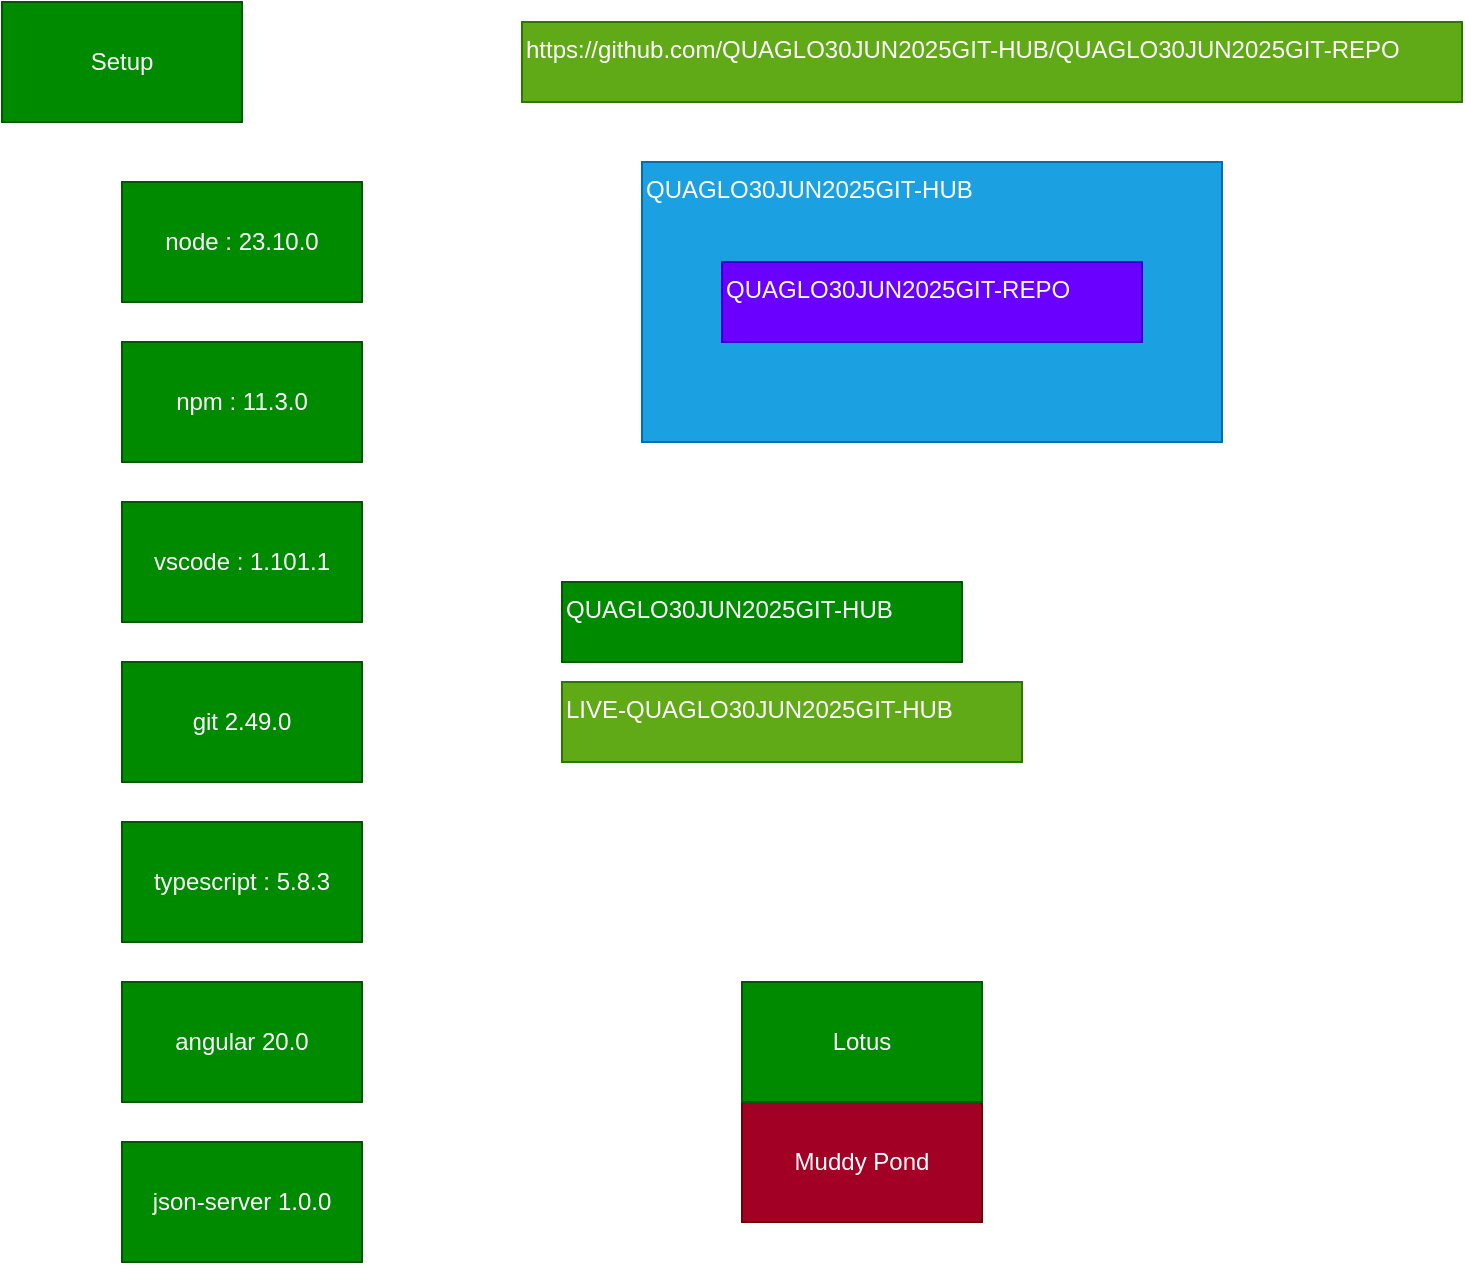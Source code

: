 <mxfile version="27.0.9" pages="6">
  <diagram name="Setup" id="eS4U_L2c0beQGJlo2FDL">
    <mxGraphModel dx="772" dy="581" grid="1" gridSize="10" guides="1" tooltips="1" connect="1" arrows="1" fold="1" page="1" pageScale="1" pageWidth="850" pageHeight="1100" math="0" shadow="0">
      <root>
        <mxCell id="0" />
        <mxCell id="1" parent="0" />
        <mxCell id="4uBkj7MDO5G3pvmX7vfA-11" value="QUAGLO30JUN2025GIT-HUB" style="text;whiteSpace=wrap;fillColor=#1ba1e2;fontColor=#ffffff;strokeColor=#006EAF;" parent="1" vertex="1">
          <mxGeometry x="410" y="120" width="290" height="140" as="geometry" />
        </mxCell>
        <mxCell id="4uBkj7MDO5G3pvmX7vfA-1" value="Setup" style="rounded=0;whiteSpace=wrap;html=1;fillColor=#008a00;fontColor=#ffffff;strokeColor=#005700;" parent="1" vertex="1">
          <mxGeometry x="90" y="40" width="120" height="60" as="geometry" />
        </mxCell>
        <mxCell id="4uBkj7MDO5G3pvmX7vfA-2" value="node : 23.10.0" style="rounded=0;whiteSpace=wrap;html=1;fillColor=#008a00;fontColor=#ffffff;strokeColor=#005700;" parent="1" vertex="1">
          <mxGeometry x="150" y="130" width="120" height="60" as="geometry" />
        </mxCell>
        <mxCell id="4uBkj7MDO5G3pvmX7vfA-3" value="npm : 11.3.0" style="rounded=0;whiteSpace=wrap;html=1;fillColor=#008a00;fontColor=#ffffff;strokeColor=#005700;" parent="1" vertex="1">
          <mxGeometry x="150" y="210" width="120" height="60" as="geometry" />
        </mxCell>
        <mxCell id="4uBkj7MDO5G3pvmX7vfA-4" value="vscode : 1.101.1" style="rounded=0;whiteSpace=wrap;html=1;fillColor=#008a00;fontColor=#ffffff;strokeColor=#005700;" parent="1" vertex="1">
          <mxGeometry x="150" y="290" width="120" height="60" as="geometry" />
        </mxCell>
        <mxCell id="4uBkj7MDO5G3pvmX7vfA-5" value="git 2.49.0" style="rounded=0;whiteSpace=wrap;html=1;fillColor=#008a00;fontColor=#ffffff;strokeColor=#005700;" parent="1" vertex="1">
          <mxGeometry x="150" y="370" width="120" height="60" as="geometry" />
        </mxCell>
        <mxCell id="4uBkj7MDO5G3pvmX7vfA-6" value="typescript : 5.8.3" style="rounded=0;whiteSpace=wrap;html=1;fillColor=#008a00;fontColor=#ffffff;strokeColor=#005700;" parent="1" vertex="1">
          <mxGeometry x="150" y="450" width="120" height="60" as="geometry" />
        </mxCell>
        <mxCell id="4uBkj7MDO5G3pvmX7vfA-7" value="angular 20.0" style="rounded=0;whiteSpace=wrap;html=1;fillColor=#008a00;fontColor=#ffffff;strokeColor=#005700;" parent="1" vertex="1">
          <mxGeometry x="150" y="530" width="120" height="60" as="geometry" />
        </mxCell>
        <mxCell id="4uBkj7MDO5G3pvmX7vfA-8" value="json-server 1.0.0" style="rounded=0;whiteSpace=wrap;html=1;fillColor=#008a00;fontColor=#ffffff;strokeColor=#005700;" parent="1" vertex="1">
          <mxGeometry x="150" y="610" width="120" height="60" as="geometry" />
        </mxCell>
        <UserObject label="https://github.com/QUAGLO30JUN2025GIT-HUB/QUAGLO30JUN2025GIT-REPO" link="https://github.com/QUAGLO30JUN2025GIT-HUB/QUAGLO30JUN2025GIT-REPO" id="4uBkj7MDO5G3pvmX7vfA-9">
          <mxCell style="text;whiteSpace=wrap;fillColor=#60a917;fontColor=#ffffff;strokeColor=#2D7600;" parent="1" vertex="1">
            <mxGeometry x="350" y="50" width="470" height="40" as="geometry" />
          </mxCell>
        </UserObject>
        <mxCell id="4uBkj7MDO5G3pvmX7vfA-10" value="QUAGLO30JUN2025GIT-REPO" style="text;whiteSpace=wrap;fillColor=#6a00ff;fontColor=#ffffff;strokeColor=#3700CC;" parent="1" vertex="1">
          <mxGeometry x="450" y="170" width="210" height="40" as="geometry" />
        </mxCell>
        <mxCell id="4uBkj7MDO5G3pvmX7vfA-12" value="QUAGLO30JUN2025GIT-HUB" style="text;whiteSpace=wrap;fillColor=#008a00;fontColor=#ffffff;strokeColor=#005700;" parent="1" vertex="1">
          <mxGeometry x="370" y="330" width="200" height="40" as="geometry" />
        </mxCell>
        <mxCell id="4uBkj7MDO5G3pvmX7vfA-13" value="LIVE-QUAGLO30JUN2025GIT-HUB" style="text;whiteSpace=wrap;fillColor=#60a917;fontColor=#ffffff;strokeColor=#2D7600;" parent="1" vertex="1">
          <mxGeometry x="370" y="380" width="230" height="40" as="geometry" />
        </mxCell>
        <mxCell id="mCzCQR54GSM49795i6yg-1" value="Muddy Pond" style="rounded=0;whiteSpace=wrap;html=1;fillColor=#a20025;fontColor=#ffffff;strokeColor=#6F0000;" vertex="1" parent="1">
          <mxGeometry x="460" y="590" width="120" height="60" as="geometry" />
        </mxCell>
        <mxCell id="mCzCQR54GSM49795i6yg-2" value="Lotus" style="rounded=0;whiteSpace=wrap;html=1;fillColor=#008a00;fontColor=#ffffff;strokeColor=#005700;" vertex="1" parent="1">
          <mxGeometry x="460" y="530" width="120" height="60" as="geometry" />
        </mxCell>
      </root>
    </mxGraphModel>
  </diagram>
  <diagram id="7kUPt9UT54nKWBkSDHKI" name="angular-gs">
    <mxGraphModel dx="772" dy="581" grid="1" gridSize="10" guides="1" tooltips="1" connect="1" arrows="1" fold="1" page="1" pageScale="1" pageWidth="850" pageHeight="1100" math="0" shadow="0">
      <root>
        <mxCell id="0" />
        <mxCell id="1" parent="0" />
        <mxCell id="w7q6yZgoRRmOjPv_khrF-9" value="" style="rounded=0;whiteSpace=wrap;html=1;fillColor=#0050ef;fontColor=#ffffff;strokeColor=#001DBC;" parent="1" vertex="1">
          <mxGeometry x="40" y="120" width="340" height="210" as="geometry" />
        </mxCell>
        <mxCell id="w7q6yZgoRRmOjPv_khrF-1" value="Angular" style="rounded=0;whiteSpace=wrap;html=1;fillColor=#008a00;fontColor=#ffffff;strokeColor=#005700;" parent="1" vertex="1">
          <mxGeometry x="340" y="40" width="120" height="60" as="geometry" />
        </mxCell>
        <mxCell id="w7q6yZgoRRmOjPv_khrF-2" value="Web" style="rounded=0;whiteSpace=wrap;html=1;fillColor=#a0522d;fontColor=#ffffff;strokeColor=#6D1F00;" parent="1" vertex="1">
          <mxGeometry x="70" y="370" width="120" height="60" as="geometry" />
        </mxCell>
        <mxCell id="w7q6yZgoRRmOjPv_khrF-3" value="Console App" style="rounded=0;whiteSpace=wrap;html=1;fillColor=#6a00ff;fontColor=#ffffff;strokeColor=#3700CC;" parent="1" vertex="1">
          <mxGeometry x="70" y="150" width="120" height="60" as="geometry" />
        </mxCell>
        <mxCell id="w7q6yZgoRRmOjPv_khrF-4" value="GUI" style="rounded=0;whiteSpace=wrap;html=1;fillColor=#6a00ff;fontColor=#ffffff;strokeColor=#3700CC;" parent="1" vertex="1">
          <mxGeometry x="70" y="250" width="120" height="60" as="geometry" />
        </mxCell>
        <mxCell id="w7q6yZgoRRmOjPv_khrF-5" value="Java" style="rounded=0;whiteSpace=wrap;html=1;fillColor=#008a00;fontColor=#ffffff;strokeColor=#005700;" parent="1" vertex="1">
          <mxGeometry x="220" y="150" width="120" height="60" as="geometry" />
        </mxCell>
        <mxCell id="w7q6yZgoRRmOjPv_khrF-7" value="Visual Basic" style="rounded=0;whiteSpace=wrap;html=1;fillColor=#008a00;fontColor=#ffffff;strokeColor=#005700;" parent="1" vertex="1">
          <mxGeometry x="220" y="250" width="120" height="60" as="geometry" />
        </mxCell>
        <mxCell id="w7q6yZgoRRmOjPv_khrF-8" value="HTML / CSS / JS" style="rounded=0;whiteSpace=wrap;html=1;fillColor=#e3c800;fontColor=#000000;strokeColor=#B09500;" parent="1" vertex="1">
          <mxGeometry x="220" y="370" width="120" height="60" as="geometry" />
        </mxCell>
        <mxCell id="w7q6yZgoRRmOjPv_khrF-10" value="jQuery" style="rounded=0;whiteSpace=wrap;html=1;fillColor=#a0522d;fontColor=#ffffff;strokeColor=#6D1F00;" parent="1" vertex="1">
          <mxGeometry x="370" y="430" width="120" height="60" as="geometry" />
        </mxCell>
        <mxCell id="w7q6yZgoRRmOjPv_khrF-11" value="Reduced the use of Raw DOM" style="rounded=0;whiteSpace=wrap;html=1;fillColor=#a0522d;fontColor=#ffffff;strokeColor=#6D1F00;" parent="1" vertex="1">
          <mxGeometry x="370" y="490" width="120" height="60" as="geometry" />
        </mxCell>
        <mxCell id="w7q6yZgoRRmOjPv_khrF-12" value="Bootstrap" style="rounded=0;whiteSpace=wrap;html=1;fillColor=#a0522d;fontColor=#ffffff;strokeColor=#6D1F00;" parent="1" vertex="1">
          <mxGeometry x="370" y="370" width="120" height="60" as="geometry" />
        </mxCell>
        <mxCell id="w7q6yZgoRRmOjPv_khrF-13" value="Angular JS / Framework" style="rounded=0;whiteSpace=wrap;html=1;fillColor=#6d8764;fontColor=#ffffff;strokeColor=#3A5431;" parent="1" vertex="1">
          <mxGeometry x="530" y="370" width="120" height="60" as="geometry" />
        </mxCell>
        <mxCell id="w7q6yZgoRRmOjPv_khrF-14" value="Problematic scopes&amp;nbsp;" style="rounded=0;whiteSpace=wrap;html=1;fillColor=#6d8764;fontColor=#ffffff;strokeColor=#3A5431;" parent="1" vertex="1">
          <mxGeometry x="530" y="430" width="120" height="60" as="geometry" />
        </mxCell>
        <mxCell id="w7q6yZgoRRmOjPv_khrF-15" value="complete rewrite" style="rounded=0;whiteSpace=wrap;html=1;fillColor=#008a00;fontColor=#ffffff;strokeColor=#005700;" parent="1" vertex="1">
          <mxGeometry x="690" y="430" width="120" height="60" as="geometry" />
        </mxCell>
        <mxCell id="w7q6yZgoRRmOjPv_khrF-16" value="Angular : Component Based Framework" style="rounded=0;whiteSpace=wrap;html=1;fillColor=#008a00;fontColor=#ffffff;strokeColor=#005700;" parent="1" vertex="1">
          <mxGeometry x="690" y="370" width="120" height="60" as="geometry" />
        </mxCell>
        <mxCell id="w7q6yZgoRRmOjPv_khrF-17" value="DOM, CSSOM" style="rounded=0;whiteSpace=wrap;html=1;fillColor=#008a00;fontColor=#ffffff;strokeColor=#005700;" parent="1" vertex="1">
          <mxGeometry x="220" y="430" width="120" height="60" as="geometry" />
        </mxCell>
        <mxCell id="w7q6yZgoRRmOjPv_khrF-18" value="Framework" style="rounded=0;whiteSpace=wrap;html=1;fillColor=#d80073;fontColor=#ffffff;strokeColor=#A50040;" parent="1" vertex="1">
          <mxGeometry x="360" y="660" width="120" height="60" as="geometry" />
        </mxCell>
        <mxCell id="w7q6yZgoRRmOjPv_khrF-19" value="MVC" style="rounded=0;whiteSpace=wrap;html=1;fillColor=#d80073;fontColor=#ffffff;strokeColor=#A50040;" parent="1" vertex="1">
          <mxGeometry x="305" y="720" width="120" height="60" as="geometry" />
        </mxCell>
        <mxCell id="w7q6yZgoRRmOjPv_khrF-20" value="ORM" style="rounded=0;whiteSpace=wrap;html=1;fillColor=#d80073;fontColor=#ffffff;strokeColor=#A50040;" parent="1" vertex="1">
          <mxGeometry x="425" y="720" width="120" height="60" as="geometry" />
        </mxCell>
        <mxCell id="w7q6yZgoRRmOjPv_khrF-21" value="Component" style="rounded=0;whiteSpace=wrap;html=1;fillColor=#008a00;fontColor=#ffffff;strokeColor=#005700;" parent="1" vertex="1">
          <mxGeometry x="630" y="655" width="120" height="60" as="geometry" />
        </mxCell>
        <mxCell id="w7q6yZgoRRmOjPv_khrF-22" value="A reusable piece of code" style="rounded=0;whiteSpace=wrap;html=1;fillColor=#0050ef;fontColor=#ffffff;strokeColor=#001DBC;" parent="1" vertex="1">
          <mxGeometry x="580" y="715" width="120" height="60" as="geometry" />
        </mxCell>
        <mxCell id="w7q6yZgoRRmOjPv_khrF-23" value="loosely coupled (different contexts" style="rounded=0;whiteSpace=wrap;html=1;fillColor=#0050ef;fontColor=#ffffff;strokeColor=#001DBC;" parent="1" vertex="1">
          <mxGeometry x="700" y="715" width="120" height="60" as="geometry" />
        </mxCell>
        <mxCell id="w7q6yZgoRRmOjPv_khrF-24" value="Mobile Phone" style="rounded=0;whiteSpace=wrap;html=1;fillColor=#a20025;fontColor=#ffffff;strokeColor=#6F0000;" parent="1" vertex="1">
          <mxGeometry x="50" y="910" width="120" height="60" as="geometry" />
        </mxCell>
        <mxCell id="w7q6yZgoRRmOjPv_khrF-25" value="SIM CARD" style="rounded=0;whiteSpace=wrap;html=1;fillColor=#a20025;fontColor=#ffffff;strokeColor=#6F0000;" parent="1" vertex="1">
          <mxGeometry x="100" y="970" width="120" height="60" as="geometry" />
        </mxCell>
        <mxCell id="w7q6yZgoRRmOjPv_khrF-26" value="SAMSUNG" style="rounded=0;whiteSpace=wrap;html=1;fillColor=#a20025;fontColor=#ffffff;strokeColor=#6F0000;" parent="1" vertex="1">
          <mxGeometry x="295" y="910" width="120" height="60" as="geometry" />
        </mxCell>
        <mxCell id="w7q6yZgoRRmOjPv_khrF-27" value="OPPO" style="rounded=0;whiteSpace=wrap;html=1;fillColor=#a20025;fontColor=#ffffff;strokeColor=#6F0000;" parent="1" vertex="1">
          <mxGeometry x="445" y="910" width="120" height="60" as="geometry" />
        </mxCell>
        <mxCell id="w7q6yZgoRRmOjPv_khrF-28" value="JIO SIM" style="rounded=0;whiteSpace=wrap;html=1;fillColor=#6a00ff;fontColor=#ffffff;strokeColor=#3700CC;" parent="1" vertex="1">
          <mxGeometry x="295" y="970" width="120" height="60" as="geometry" />
        </mxCell>
        <mxCell id="w7q6yZgoRRmOjPv_khrF-29" value="AIRTEL" style="rounded=0;whiteSpace=wrap;html=1;fillColor=#6a00ff;fontColor=#ffffff;strokeColor=#3700CC;" parent="1" vertex="1">
          <mxGeometry x="445" y="970" width="120" height="60" as="geometry" />
        </mxCell>
        <mxCell id="w7q6yZgoRRmOjPv_khrF-30" value="LIKE component" style="rounded=0;whiteSpace=wrap;html=1;fillColor=#6a00ff;fontColor=#ffffff;strokeColor=#3700CC;" parent="1" vertex="1">
          <mxGeometry x="760" y="970" width="120" height="60" as="geometry" />
        </mxCell>
        <mxCell id="w7q6yZgoRRmOjPv_khrF-31" value="Comment Component" style="rounded=0;whiteSpace=wrap;html=1;fillColor=#6a00ff;fontColor=#ffffff;strokeColor=#3700CC;" parent="1" vertex="1">
          <mxGeometry x="600" y="970" width="120" height="60" as="geometry" />
        </mxCell>
        <mxCell id="w7q6yZgoRRmOjPv_khrF-32" value="Video" style="rounded=0;whiteSpace=wrap;html=1;fillColor=#a20025;fontColor=#ffffff;strokeColor=#6F0000;" parent="1" vertex="1">
          <mxGeometry x="600" y="910" width="120" height="60" as="geometry" />
        </mxCell>
        <mxCell id="w7q6yZgoRRmOjPv_khrF-33" value="Blogs" style="rounded=0;whiteSpace=wrap;html=1;fillColor=#a20025;fontColor=#ffffff;strokeColor=#6F0000;" parent="1" vertex="1">
          <mxGeometry x="760" y="910" width="120" height="60" as="geometry" />
        </mxCell>
        <mxCell id="w7q6yZgoRRmOjPv_khrF-34" value="JSR" style="rounded=0;whiteSpace=wrap;html=1;fillColor=#6d8764;fontColor=#ffffff;strokeColor=#3A5431;" parent="1" vertex="1">
          <mxGeometry x="360" y="150" width="120" height="60" as="geometry" />
        </mxCell>
        <mxCell id="w7q6yZgoRRmOjPv_khrF-36" value="W3C" style="rounded=0;whiteSpace=wrap;html=1;fillColor=#008a00;fontColor=#ffffff;strokeColor=#005700;" parent="1" vertex="1">
          <mxGeometry x="70" y="440" width="120" height="60" as="geometry" />
        </mxCell>
        <mxCell id="w7q6yZgoRRmOjPv_khrF-37" value="IETF" style="rounded=0;whiteSpace=wrap;html=1;fillColor=#008a00;fontColor=#ffffff;strokeColor=#005700;" parent="1" vertex="1">
          <mxGeometry x="70" y="500" width="120" height="60" as="geometry" />
        </mxCell>
        <mxCell id="w7q6yZgoRRmOjPv_khrF-38" value="WHATWG" style="rounded=0;whiteSpace=wrap;html=1;fillColor=#008a00;fontColor=#ffffff;strokeColor=#005700;" parent="1" vertex="1">
          <mxGeometry x="70" y="560" width="120" height="60" as="geometry" />
        </mxCell>
        <mxCell id="w7q6yZgoRRmOjPv_khrF-39" value="CORE" style="rounded=0;whiteSpace=wrap;html=1;fillColor=#6d8764;fontColor=#ffffff;strokeColor=#3A5431;" parent="1" vertex="1">
          <mxGeometry x="50" y="1100" width="120" height="60" as="geometry" />
        </mxCell>
        <mxCell id="AmBzmvSW5Pj1r_VTWSlN-1" value="SERVICES, REPOSITORY, ENITIES&lt;div&gt;[REUSABLE]&lt;/div&gt;&lt;div&gt;Angular [UI COMPONENTS]&lt;/div&gt;" style="rounded=0;whiteSpace=wrap;html=1;fillColor=#6a00ff;fontColor=#ffffff;strokeColor=#3700CC;" parent="1" vertex="1">
          <mxGeometry x="205" y="1100" width="210" height="130" as="geometry" />
        </mxCell>
        <mxCell id="b2NQUI8ESwz-TgqrbkGk-1" value="JVM" style="rounded=0;whiteSpace=wrap;html=1;fillColor=#008a00;fontColor=#ffffff;strokeColor=#005700;" vertex="1" parent="1">
          <mxGeometry x="545" y="150" width="120" height="60" as="geometry" />
        </mxCell>
        <mxCell id="b2NQUI8ESwz-TgqrbkGk-2" value="Javascript Engine" style="rounded=0;whiteSpace=wrap;html=1;fillColor=#008a00;fontColor=#ffffff;strokeColor=#005700;" vertex="1" parent="1">
          <mxGeometry x="550" y="250" width="120" height="60" as="geometry" />
        </mxCell>
      </root>
    </mxGraphModel>
  </diagram>
  <diagram id="RxUTYHkaZWBI_f_vNAmJ" name="Angular In Action">
    <mxGraphModel dx="772" dy="581" grid="1" gridSize="10" guides="1" tooltips="1" connect="1" arrows="1" fold="1" page="1" pageScale="1" pageWidth="850" pageHeight="1100" math="0" shadow="0">
      <root>
        <mxCell id="0" />
        <mxCell id="1" parent="0" />
        <mxCell id="YtP0ZeLVNY6srhEIGRjG-1" value="User Story : As a dev, i would like to fetch data from a REST Api and display it in a component." style="rounded=0;whiteSpace=wrap;html=1;fillColor=#76608a;fontColor=#ffffff;strokeColor=#432D57;" parent="1" vertex="1">
          <mxGeometry x="120" y="70" width="300" height="60" as="geometry" />
        </mxCell>
        <mxCell id="YtP0ZeLVNY6srhEIGRjG-4" value="" style="edgeStyle=orthogonalEdgeStyle;rounded=0;orthogonalLoop=1;jettySize=auto;html=1;" parent="1" source="YtP0ZeLVNY6srhEIGRjG-2" target="YtP0ZeLVNY6srhEIGRjG-3" edge="1">
          <mxGeometry relative="1" as="geometry" />
        </mxCell>
        <mxCell id="YtP0ZeLVNY6srhEIGRjG-2" value="NODE" style="rounded=0;whiteSpace=wrap;html=1;fillColor=#60a917;fontColor=#ffffff;strokeColor=#2D7600;" parent="1" vertex="1">
          <mxGeometry x="130" y="300" width="120" height="60" as="geometry" />
        </mxCell>
        <mxCell id="YtP0ZeLVNY6srhEIGRjG-3" value="Runtime for Javascript appications" style="rounded=0;whiteSpace=wrap;html=1;" parent="1" vertex="1">
          <mxGeometry x="330" y="300" width="120" height="60" as="geometry" />
        </mxCell>
        <mxCell id="YtP0ZeLVNY6srhEIGRjG-7" value="" style="edgeStyle=orthogonalEdgeStyle;rounded=0;orthogonalLoop=1;jettySize=auto;html=1;" parent="1" source="YtP0ZeLVNY6srhEIGRjG-5" target="YtP0ZeLVNY6srhEIGRjG-6" edge="1">
          <mxGeometry relative="1" as="geometry" />
        </mxCell>
        <mxCell id="YtP0ZeLVNY6srhEIGRjG-5" value="npm" style="rounded=0;whiteSpace=wrap;html=1;fillColor=#60a917;fontColor=#ffffff;strokeColor=#2D7600;" parent="1" vertex="1">
          <mxGeometry x="130" y="390" width="120" height="60" as="geometry" />
        </mxCell>
        <mxCell id="YtP0ZeLVNY6srhEIGRjG-6" value="package manager" style="rounded=0;whiteSpace=wrap;html=1;" parent="1" vertex="1">
          <mxGeometry x="330" y="390" width="120" height="60" as="geometry" />
        </mxCell>
        <mxCell id="YtP0ZeLVNY6srhEIGRjG-8" value="Modules" style="rounded=0;whiteSpace=wrap;html=1;fillColor=#1ba1e2;fontColor=#ffffff;strokeColor=#006EAF;" parent="1" vertex="1">
          <mxGeometry x="220" y="520" width="120" height="60" as="geometry" />
        </mxCell>
        <mxCell id="YtP0ZeLVNY6srhEIGRjG-9" value="Stand-alone components." style="rounded=0;whiteSpace=wrap;html=1;fillColor=#1ba1e2;fontColor=#ffffff;strokeColor=#006EAF;" parent="1" vertex="1">
          <mxGeometry x="320" y="560" width="120" height="60" as="geometry" />
        </mxCell>
        <mxCell id="YtP0ZeLVNY6srhEIGRjG-10" value="Break" style="rounded=0;whiteSpace=wrap;html=1;fillColor=#d80073;fontColor=#ffffff;strokeColor=#A50040;" parent="1" vertex="1">
          <mxGeometry x="190" y="710" width="120" height="60" as="geometry" />
        </mxCell>
        <mxCell id="YtP0ZeLVNY6srhEIGRjG-11" value="Make" style="rounded=0;whiteSpace=wrap;html=1;fillColor=#60a917;fontColor=#ffffff;strokeColor=#2D7600;" parent="1" vertex="1">
          <mxGeometry x="340" y="710" width="110" height="60" as="geometry" />
        </mxCell>
        <mxCell id="YtP0ZeLVNY6srhEIGRjG-12" value="local&amp;nbsp;" style="rounded=0;whiteSpace=wrap;html=1;fillColor=#a20025;fontColor=#ffffff;strokeColor=#6F0000;" parent="1" vertex="1">
          <mxGeometry x="520" y="660" width="110" height="60" as="geometry" />
        </mxCell>
        <mxCell id="YtP0ZeLVNY6srhEIGRjG-13" value="global" style="rounded=0;whiteSpace=wrap;html=1;fillColor=#a20025;fontColor=#ffffff;strokeColor=#6F0000;" parent="1" vertex="1">
          <mxGeometry x="660" y="660" width="110" height="60" as="geometry" />
        </mxCell>
      </root>
    </mxGraphModel>
  </diagram>
  <diagram id="yhxWPbE-eUVyolXnmHh_" name="Angular">
    <mxGraphModel dx="1622" dy="581" grid="1" gridSize="10" guides="1" tooltips="1" connect="1" arrows="1" fold="1" page="1" pageScale="1" pageWidth="850" pageHeight="1100" math="0" shadow="0">
      <root>
        <mxCell id="0" />
        <mxCell id="1" parent="0" />
        <mxCell id="C-LcSxpV2KtuL8UDifMv-103" value="Angular" style="whiteSpace=wrap;html=1;aspect=fixed;fillColor=#76608a;strokeColor=#432D57;verticalAlign=bottom;fontColor=#ffffff;" parent="1" vertex="1">
          <mxGeometry x="10" y="775" width="325" height="325" as="geometry" />
        </mxCell>
        <mxCell id="C-LcSxpV2KtuL8UDifMv-102" value="&lt;div&gt;Components&lt;/div&gt;" style="whiteSpace=wrap;html=1;aspect=fixed;fillColor=#1ba1e2;strokeColor=#006EAF;verticalAlign=bottom;fontColor=#ffffff;" parent="1" vertex="1">
          <mxGeometry x="60" y="836.5" width="225" height="225" as="geometry" />
        </mxCell>
        <mxCell id="C-LcSxpV2KtuL8UDifMv-101" value="Typescript&lt;div&gt;&lt;br&gt;&lt;/div&gt;" style="whiteSpace=wrap;html=1;aspect=fixed;fillColor=#008a00;strokeColor=#005700;verticalAlign=bottom;fontColor=#ffffff;" parent="1" vertex="1">
          <mxGeometry x="62.5" y="870" width="130" height="130" as="geometry" />
        </mxCell>
        <mxCell id="C-LcSxpV2KtuL8UDifMv-49" value="" style="rounded=1;whiteSpace=wrap;html=1;" parent="1" vertex="1">
          <mxGeometry x="400" y="530" width="610" height="350" as="geometry" />
        </mxCell>
        <mxCell id="C-LcSxpV2KtuL8UDifMv-17" value="MULTIPAGE WEB APP&lt;div&gt;ANGULAR.DEV&lt;/div&gt;" style="text;html=1;align=center;verticalAlign=middle;whiteSpace=wrap;rounded=0;fillColor=#60a917;fontColor=#ffffff;strokeColor=#2D7600;" parent="1" vertex="1">
          <mxGeometry x="510" y="930" width="185" height="70" as="geometry" />
        </mxCell>
        <mxCell id="C-LcSxpV2KtuL8UDifMv-19" value="" style="group" parent="1" vertex="1" connectable="0">
          <mxGeometry x="-60" y="80" width="510" height="300" as="geometry" />
        </mxCell>
        <mxCell id="C-LcSxpV2KtuL8UDifMv-14" value="" style="rounded=1;whiteSpace=wrap;html=1;" parent="C-LcSxpV2KtuL8UDifMv-19" vertex="1">
          <mxGeometry width="510" height="300" as="geometry" />
        </mxCell>
        <mxCell id="C-LcSxpV2KtuL8UDifMv-5" value="" style="rounded=1;whiteSpace=wrap;html=1;fillColor=#d80073;fontColor=#ffffff;strokeColor=#A50040;" parent="C-LcSxpV2KtuL8UDifMv-19" vertex="1">
          <mxGeometry x="80.854" y="20.93" width="310.976" height="104.651" as="geometry" />
        </mxCell>
        <mxCell id="C-LcSxpV2KtuL8UDifMv-1" value="HTML" style="whiteSpace=wrap;html=1;aspect=fixed;" parent="C-LcSxpV2KtuL8UDifMv-19" vertex="1">
          <mxGeometry x="130.61" y="41.86" width="49.756" height="49.756" as="geometry" />
        </mxCell>
        <mxCell id="C-LcSxpV2KtuL8UDifMv-2" value="CSS" style="whiteSpace=wrap;html=1;aspect=fixed;" parent="C-LcSxpV2KtuL8UDifMv-19" vertex="1">
          <mxGeometry x="211.463" y="41.86" width="49.756" height="49.756" as="geometry" />
        </mxCell>
        <mxCell id="C-LcSxpV2KtuL8UDifMv-3" value="JS" style="whiteSpace=wrap;html=1;aspect=fixed;" parent="C-LcSxpV2KtuL8UDifMv-19" vertex="1">
          <mxGeometry x="286.098" y="41.86" width="49.756" height="49.756" as="geometry" />
        </mxCell>
        <mxCell id="C-LcSxpV2KtuL8UDifMv-6" value="" style="rounded=1;whiteSpace=wrap;html=1;fillColor=#d80073;fontColor=#ffffff;strokeColor=#A50040;" parent="C-LcSxpV2KtuL8UDifMv-19" vertex="1">
          <mxGeometry x="80.854" y="153.488" width="310.976" height="104.651" as="geometry" />
        </mxCell>
        <mxCell id="C-LcSxpV2KtuL8UDifMv-7" value="HTML" style="whiteSpace=wrap;html=1;aspect=fixed;" parent="C-LcSxpV2KtuL8UDifMv-19" vertex="1">
          <mxGeometry x="130.61" y="174.419" width="49.756" height="49.756" as="geometry" />
        </mxCell>
        <mxCell id="C-LcSxpV2KtuL8UDifMv-8" value="CSS" style="whiteSpace=wrap;html=1;aspect=fixed;" parent="C-LcSxpV2KtuL8UDifMv-19" vertex="1">
          <mxGeometry x="211.463" y="174.419" width="49.756" height="49.756" as="geometry" />
        </mxCell>
        <mxCell id="C-LcSxpV2KtuL8UDifMv-9" value="JS" style="whiteSpace=wrap;html=1;aspect=fixed;" parent="C-LcSxpV2KtuL8UDifMv-19" vertex="1">
          <mxGeometry x="286.098" y="174.419" width="49.756" height="49.756" as="geometry" />
        </mxCell>
        <mxCell id="C-LcSxpV2KtuL8UDifMv-10" value="COMPONENTS" style="text;html=1;align=center;verticalAlign=middle;whiteSpace=wrap;rounded=0;fillColor=#60a917;fontColor=#ffffff;strokeColor=#2D7600;" parent="C-LcSxpV2KtuL8UDifMv-19" vertex="1">
          <mxGeometry x="404.268" y="50.581" width="87.073" height="45.349" as="geometry" />
        </mxCell>
        <mxCell id="C-LcSxpV2KtuL8UDifMv-11" value="COMPONENTS" style="text;html=1;align=center;verticalAlign=middle;whiteSpace=wrap;rounded=0;fillColor=#60a917;fontColor=#ffffff;strokeColor=#2D7600;" parent="C-LcSxpV2KtuL8UDifMv-19" vertex="1">
          <mxGeometry x="404.268" y="188.372" width="87.073" height="45.349" as="geometry" />
        </mxCell>
        <mxCell id="C-LcSxpV2KtuL8UDifMv-15" value="LINKS" style="rounded=0;whiteSpace=wrap;html=1;fillColor=#1ba1e2;fontColor=#ffffff;strokeColor=#006EAF;" parent="C-LcSxpV2KtuL8UDifMv-19" vertex="1">
          <mxGeometry x="6.22" y="34.884" width="55.976" height="223.256" as="geometry" />
        </mxCell>
        <mxCell id="C-LcSxpV2KtuL8UDifMv-20" value="" style="group" parent="1" vertex="1" connectable="0">
          <mxGeometry x="600" y="90" width="450" height="280" as="geometry" />
        </mxCell>
        <mxCell id="C-LcSxpV2KtuL8UDifMv-21" value="" style="rounded=1;whiteSpace=wrap;html=1;" parent="C-LcSxpV2KtuL8UDifMv-20" vertex="1">
          <mxGeometry width="450" height="280" as="geometry" />
        </mxCell>
        <mxCell id="C-LcSxpV2KtuL8UDifMv-22" value="" style="rounded=1;whiteSpace=wrap;html=1;fillColor=#d80073;fontColor=#ffffff;strokeColor=#A50040;" parent="C-LcSxpV2KtuL8UDifMv-20" vertex="1">
          <mxGeometry x="71.341" y="19.535" width="274.39" height="97.674" as="geometry" />
        </mxCell>
        <mxCell id="C-LcSxpV2KtuL8UDifMv-23" value="HTML" style="whiteSpace=wrap;html=1;aspect=fixed;" parent="C-LcSxpV2KtuL8UDifMv-20" vertex="1">
          <mxGeometry x="115.244" y="39.07" width="43.902" height="43.902" as="geometry" />
        </mxCell>
        <mxCell id="C-LcSxpV2KtuL8UDifMv-24" value="CSS" style="whiteSpace=wrap;html=1;aspect=fixed;" parent="C-LcSxpV2KtuL8UDifMv-20" vertex="1">
          <mxGeometry x="186.585" y="39.07" width="43.902" height="43.902" as="geometry" />
        </mxCell>
        <mxCell id="C-LcSxpV2KtuL8UDifMv-25" value="JS" style="whiteSpace=wrap;html=1;aspect=fixed;" parent="C-LcSxpV2KtuL8UDifMv-20" vertex="1">
          <mxGeometry x="252.439" y="39.07" width="43.902" height="43.902" as="geometry" />
        </mxCell>
        <mxCell id="C-LcSxpV2KtuL8UDifMv-26" value="" style="rounded=1;whiteSpace=wrap;html=1;fillColor=#d80073;fontColor=#ffffff;strokeColor=#A50040;" parent="C-LcSxpV2KtuL8UDifMv-20" vertex="1">
          <mxGeometry x="71.341" y="143.256" width="274.39" height="97.674" as="geometry" />
        </mxCell>
        <mxCell id="C-LcSxpV2KtuL8UDifMv-27" value="HTML" style="whiteSpace=wrap;html=1;aspect=fixed;" parent="C-LcSxpV2KtuL8UDifMv-20" vertex="1">
          <mxGeometry x="115.244" y="162.791" width="43.902" height="43.902" as="geometry" />
        </mxCell>
        <mxCell id="C-LcSxpV2KtuL8UDifMv-28" value="CSS" style="whiteSpace=wrap;html=1;aspect=fixed;" parent="C-LcSxpV2KtuL8UDifMv-20" vertex="1">
          <mxGeometry x="186.585" y="162.791" width="43.902" height="43.902" as="geometry" />
        </mxCell>
        <mxCell id="C-LcSxpV2KtuL8UDifMv-29" value="JS" style="whiteSpace=wrap;html=1;aspect=fixed;" parent="C-LcSxpV2KtuL8UDifMv-20" vertex="1">
          <mxGeometry x="252.439" y="162.791" width="43.902" height="43.902" as="geometry" />
        </mxCell>
        <mxCell id="C-LcSxpV2KtuL8UDifMv-30" value="COMPONENTS" style="text;html=1;align=center;verticalAlign=middle;whiteSpace=wrap;rounded=0;fillColor=#60a917;fontColor=#ffffff;strokeColor=#2D7600;" parent="C-LcSxpV2KtuL8UDifMv-20" vertex="1">
          <mxGeometry x="356.707" y="47.209" width="76.829" height="42.326" as="geometry" />
        </mxCell>
        <mxCell id="C-LcSxpV2KtuL8UDifMv-31" value="COMPONENTS" style="text;html=1;align=center;verticalAlign=middle;whiteSpace=wrap;rounded=0;fillColor=#60a917;fontColor=#ffffff;strokeColor=#2D7600;" parent="C-LcSxpV2KtuL8UDifMv-20" vertex="1">
          <mxGeometry x="356.707" y="175.814" width="76.829" height="42.326" as="geometry" />
        </mxCell>
        <mxCell id="C-LcSxpV2KtuL8UDifMv-32" value="LINKS" style="rounded=0;whiteSpace=wrap;html=1;fillColor=#1ba1e2;fontColor=#ffffff;strokeColor=#006EAF;" parent="C-LcSxpV2KtuL8UDifMv-20" vertex="1">
          <mxGeometry x="5.488" y="32.558" width="49.39" height="208.372" as="geometry" />
        </mxCell>
        <mxCell id="C-LcSxpV2KtuL8UDifMv-33" value="" style="group" parent="1" vertex="1" connectable="0">
          <mxGeometry x="460" y="590" width="180" height="120" as="geometry" />
        </mxCell>
        <mxCell id="C-LcSxpV2KtuL8UDifMv-34" value="" style="rounded=1;whiteSpace=wrap;html=1;" parent="C-LcSxpV2KtuL8UDifMv-33" vertex="1">
          <mxGeometry width="180" height="120" as="geometry" />
        </mxCell>
        <mxCell id="C-LcSxpV2KtuL8UDifMv-35" value="" style="rounded=1;whiteSpace=wrap;html=1;fillColor=#d80073;fontColor=#ffffff;strokeColor=#A50040;" parent="C-LcSxpV2KtuL8UDifMv-33" vertex="1">
          <mxGeometry x="28.537" y="8.372" width="109.756" height="41.86" as="geometry" />
        </mxCell>
        <mxCell id="C-LcSxpV2KtuL8UDifMv-36" value="HTML" style="whiteSpace=wrap;html=1;aspect=fixed;" parent="C-LcSxpV2KtuL8UDifMv-33" vertex="1">
          <mxGeometry x="46.098" y="16.744" width="17.561" height="17.561" as="geometry" />
        </mxCell>
        <mxCell id="C-LcSxpV2KtuL8UDifMv-37" value="CSS" style="whiteSpace=wrap;html=1;aspect=fixed;" parent="C-LcSxpV2KtuL8UDifMv-33" vertex="1">
          <mxGeometry x="74.634" y="16.744" width="17.561" height="17.561" as="geometry" />
        </mxCell>
        <mxCell id="C-LcSxpV2KtuL8UDifMv-38" value="JS" style="whiteSpace=wrap;html=1;aspect=fixed;" parent="C-LcSxpV2KtuL8UDifMv-33" vertex="1">
          <mxGeometry x="100.976" y="16.744" width="17.561" height="17.561" as="geometry" />
        </mxCell>
        <mxCell id="C-LcSxpV2KtuL8UDifMv-39" value="" style="rounded=1;whiteSpace=wrap;html=1;fillColor=#d80073;fontColor=#ffffff;strokeColor=#A50040;" parent="C-LcSxpV2KtuL8UDifMv-33" vertex="1">
          <mxGeometry x="28.537" y="61.395" width="109.756" height="41.86" as="geometry" />
        </mxCell>
        <mxCell id="C-LcSxpV2KtuL8UDifMv-40" value="HTML" style="whiteSpace=wrap;html=1;aspect=fixed;" parent="C-LcSxpV2KtuL8UDifMv-33" vertex="1">
          <mxGeometry x="46.098" y="69.767" width="17.561" height="17.561" as="geometry" />
        </mxCell>
        <mxCell id="C-LcSxpV2KtuL8UDifMv-41" value="CSS" style="whiteSpace=wrap;html=1;aspect=fixed;" parent="C-LcSxpV2KtuL8UDifMv-33" vertex="1">
          <mxGeometry x="74.634" y="69.767" width="17.561" height="17.561" as="geometry" />
        </mxCell>
        <mxCell id="C-LcSxpV2KtuL8UDifMv-42" value="JS" style="whiteSpace=wrap;html=1;aspect=fixed;" parent="C-LcSxpV2KtuL8UDifMv-33" vertex="1">
          <mxGeometry x="100.976" y="69.767" width="17.561" height="17.561" as="geometry" />
        </mxCell>
        <mxCell id="C-LcSxpV2KtuL8UDifMv-43" value="COMPONENTS" style="text;html=1;align=center;verticalAlign=middle;whiteSpace=wrap;rounded=0;fillColor=#60a917;fontColor=#ffffff;strokeColor=#2D7600;" parent="C-LcSxpV2KtuL8UDifMv-33" vertex="1">
          <mxGeometry x="142.683" y="20.233" width="30.732" height="18.14" as="geometry" />
        </mxCell>
        <mxCell id="C-LcSxpV2KtuL8UDifMv-44" value="COMPONENTS" style="text;html=1;align=center;verticalAlign=middle;whiteSpace=wrap;rounded=0;fillColor=#60a917;fontColor=#ffffff;strokeColor=#2D7600;" parent="C-LcSxpV2KtuL8UDifMv-33" vertex="1">
          <mxGeometry x="142.683" y="75.349" width="30.732" height="18.14" as="geometry" />
        </mxCell>
        <mxCell id="C-LcSxpV2KtuL8UDifMv-45" value="LINKS" style="rounded=0;whiteSpace=wrap;html=1;fillColor=#1ba1e2;fontColor=#ffffff;strokeColor=#006EAF;" parent="C-LcSxpV2KtuL8UDifMv-33" vertex="1">
          <mxGeometry x="2.195" y="13.953" width="19.756" height="89.302" as="geometry" />
        </mxCell>
        <mxCell id="C-LcSxpV2KtuL8UDifMv-50" value="" style="group" parent="1" vertex="1" connectable="0">
          <mxGeometry x="710" y="590" width="180" height="120" as="geometry" />
        </mxCell>
        <mxCell id="C-LcSxpV2KtuL8UDifMv-51" value="" style="rounded=1;whiteSpace=wrap;html=1;" parent="C-LcSxpV2KtuL8UDifMv-50" vertex="1">
          <mxGeometry width="180" height="120" as="geometry" />
        </mxCell>
        <mxCell id="C-LcSxpV2KtuL8UDifMv-52" value="" style="rounded=1;whiteSpace=wrap;html=1;fillColor=#d80073;fontColor=#ffffff;strokeColor=#A50040;" parent="C-LcSxpV2KtuL8UDifMv-50" vertex="1">
          <mxGeometry x="28.537" y="8.372" width="109.756" height="41.86" as="geometry" />
        </mxCell>
        <mxCell id="C-LcSxpV2KtuL8UDifMv-53" value="HTML" style="whiteSpace=wrap;html=1;aspect=fixed;" parent="C-LcSxpV2KtuL8UDifMv-50" vertex="1">
          <mxGeometry x="46.098" y="16.744" width="17.561" height="17.561" as="geometry" />
        </mxCell>
        <mxCell id="C-LcSxpV2KtuL8UDifMv-54" value="CSS" style="whiteSpace=wrap;html=1;aspect=fixed;" parent="C-LcSxpV2KtuL8UDifMv-50" vertex="1">
          <mxGeometry x="74.634" y="16.744" width="17.561" height="17.561" as="geometry" />
        </mxCell>
        <mxCell id="C-LcSxpV2KtuL8UDifMv-55" value="JS" style="whiteSpace=wrap;html=1;aspect=fixed;" parent="C-LcSxpV2KtuL8UDifMv-50" vertex="1">
          <mxGeometry x="100.976" y="16.744" width="17.561" height="17.561" as="geometry" />
        </mxCell>
        <mxCell id="C-LcSxpV2KtuL8UDifMv-56" value="" style="rounded=1;whiteSpace=wrap;html=1;fillColor=#d80073;fontColor=#ffffff;strokeColor=#A50040;" parent="C-LcSxpV2KtuL8UDifMv-50" vertex="1">
          <mxGeometry x="28.537" y="61.395" width="109.756" height="41.86" as="geometry" />
        </mxCell>
        <mxCell id="C-LcSxpV2KtuL8UDifMv-57" value="HTML" style="whiteSpace=wrap;html=1;aspect=fixed;" parent="C-LcSxpV2KtuL8UDifMv-50" vertex="1">
          <mxGeometry x="46.098" y="69.767" width="17.561" height="17.561" as="geometry" />
        </mxCell>
        <mxCell id="C-LcSxpV2KtuL8UDifMv-58" value="CSS" style="whiteSpace=wrap;html=1;aspect=fixed;" parent="C-LcSxpV2KtuL8UDifMv-50" vertex="1">
          <mxGeometry x="74.634" y="69.767" width="17.561" height="17.561" as="geometry" />
        </mxCell>
        <mxCell id="C-LcSxpV2KtuL8UDifMv-59" value="JS" style="whiteSpace=wrap;html=1;aspect=fixed;" parent="C-LcSxpV2KtuL8UDifMv-50" vertex="1">
          <mxGeometry x="100.976" y="69.767" width="17.561" height="17.561" as="geometry" />
        </mxCell>
        <mxCell id="C-LcSxpV2KtuL8UDifMv-60" value="COMPONENTS" style="text;html=1;align=center;verticalAlign=middle;whiteSpace=wrap;rounded=0;fillColor=#60a917;fontColor=#ffffff;strokeColor=#2D7600;" parent="C-LcSxpV2KtuL8UDifMv-50" vertex="1">
          <mxGeometry x="142.683" y="20.233" width="30.732" height="18.14" as="geometry" />
        </mxCell>
        <mxCell id="C-LcSxpV2KtuL8UDifMv-61" value="COMPONENTS" style="text;html=1;align=center;verticalAlign=middle;whiteSpace=wrap;rounded=0;fillColor=#60a917;fontColor=#ffffff;strokeColor=#2D7600;" parent="C-LcSxpV2KtuL8UDifMv-50" vertex="1">
          <mxGeometry x="142.683" y="75.349" width="30.732" height="18.14" as="geometry" />
        </mxCell>
        <mxCell id="C-LcSxpV2KtuL8UDifMv-62" value="LINKS" style="rounded=0;whiteSpace=wrap;html=1;fillColor=#1ba1e2;fontColor=#ffffff;strokeColor=#006EAF;" parent="C-LcSxpV2KtuL8UDifMv-50" vertex="1">
          <mxGeometry x="2.195" y="13.953" width="19.756" height="89.302" as="geometry" />
        </mxCell>
        <mxCell id="C-LcSxpV2KtuL8UDifMv-63" value="" style="group" parent="1" vertex="1" connectable="0">
          <mxGeometry x="560" y="720" width="180" height="120" as="geometry" />
        </mxCell>
        <mxCell id="C-LcSxpV2KtuL8UDifMv-64" value="" style="rounded=1;whiteSpace=wrap;html=1;" parent="C-LcSxpV2KtuL8UDifMv-63" vertex="1">
          <mxGeometry width="180" height="120" as="geometry" />
        </mxCell>
        <mxCell id="C-LcSxpV2KtuL8UDifMv-65" value="" style="rounded=1;whiteSpace=wrap;html=1;fillColor=#d80073;fontColor=#ffffff;strokeColor=#A50040;" parent="C-LcSxpV2KtuL8UDifMv-63" vertex="1">
          <mxGeometry x="28.537" y="8.372" width="109.756" height="41.86" as="geometry" />
        </mxCell>
        <mxCell id="C-LcSxpV2KtuL8UDifMv-66" value="HTML" style="whiteSpace=wrap;html=1;aspect=fixed;" parent="C-LcSxpV2KtuL8UDifMv-63" vertex="1">
          <mxGeometry x="46.098" y="16.744" width="17.561" height="17.561" as="geometry" />
        </mxCell>
        <mxCell id="C-LcSxpV2KtuL8UDifMv-67" value="CSS" style="whiteSpace=wrap;html=1;aspect=fixed;" parent="C-LcSxpV2KtuL8UDifMv-63" vertex="1">
          <mxGeometry x="74.634" y="16.744" width="17.561" height="17.561" as="geometry" />
        </mxCell>
        <mxCell id="C-LcSxpV2KtuL8UDifMv-68" value="JS" style="whiteSpace=wrap;html=1;aspect=fixed;" parent="C-LcSxpV2KtuL8UDifMv-63" vertex="1">
          <mxGeometry x="100.976" y="16.744" width="17.561" height="17.561" as="geometry" />
        </mxCell>
        <mxCell id="C-LcSxpV2KtuL8UDifMv-69" value="" style="rounded=1;whiteSpace=wrap;html=1;fillColor=#d80073;fontColor=#ffffff;strokeColor=#A50040;" parent="C-LcSxpV2KtuL8UDifMv-63" vertex="1">
          <mxGeometry x="28.537" y="61.395" width="109.756" height="41.86" as="geometry" />
        </mxCell>
        <mxCell id="C-LcSxpV2KtuL8UDifMv-70" value="HTML" style="whiteSpace=wrap;html=1;aspect=fixed;" parent="C-LcSxpV2KtuL8UDifMv-63" vertex="1">
          <mxGeometry x="46.098" y="69.767" width="17.561" height="17.561" as="geometry" />
        </mxCell>
        <mxCell id="C-LcSxpV2KtuL8UDifMv-71" value="CSS" style="whiteSpace=wrap;html=1;aspect=fixed;" parent="C-LcSxpV2KtuL8UDifMv-63" vertex="1">
          <mxGeometry x="74.634" y="69.767" width="17.561" height="17.561" as="geometry" />
        </mxCell>
        <mxCell id="C-LcSxpV2KtuL8UDifMv-72" value="JS" style="whiteSpace=wrap;html=1;aspect=fixed;" parent="C-LcSxpV2KtuL8UDifMv-63" vertex="1">
          <mxGeometry x="100.976" y="69.767" width="17.561" height="17.561" as="geometry" />
        </mxCell>
        <mxCell id="C-LcSxpV2KtuL8UDifMv-73" value="COMPONENTS" style="text;html=1;align=center;verticalAlign=middle;whiteSpace=wrap;rounded=0;fillColor=#60a917;fontColor=#ffffff;strokeColor=#2D7600;" parent="C-LcSxpV2KtuL8UDifMv-63" vertex="1">
          <mxGeometry x="142.683" y="20.233" width="30.732" height="18.14" as="geometry" />
        </mxCell>
        <mxCell id="C-LcSxpV2KtuL8UDifMv-74" value="COMPONENTS" style="text;html=1;align=center;verticalAlign=middle;whiteSpace=wrap;rounded=0;fillColor=#60a917;fontColor=#ffffff;strokeColor=#2D7600;" parent="C-LcSxpV2KtuL8UDifMv-63" vertex="1">
          <mxGeometry x="142.683" y="75.349" width="30.732" height="18.14" as="geometry" />
        </mxCell>
        <mxCell id="C-LcSxpV2KtuL8UDifMv-75" value="LINKS" style="rounded=0;whiteSpace=wrap;html=1;fillColor=#1ba1e2;fontColor=#ffffff;strokeColor=#006EAF;" parent="C-LcSxpV2KtuL8UDifMv-63" vertex="1">
          <mxGeometry x="2.195" y="13.953" width="19.756" height="89.302" as="geometry" />
        </mxCell>
        <mxCell id="C-LcSxpV2KtuL8UDifMv-80" value="APACHE TOMCAT" style="sketch=0;outlineConnect=0;fontColor=#ffffff;fillColor=#76608a;strokeColor=#432D57;dashed=0;verticalLabelPosition=bottom;verticalAlign=top;align=center;html=1;fontSize=12;fontStyle=0;aspect=fixed;pointerEvents=1;shape=mxgraph.aws4.servers;" parent="1" vertex="1">
          <mxGeometry x="787" y="910" width="78" height="78" as="geometry" />
        </mxCell>
        <mxCell id="C-LcSxpV2KtuL8UDifMv-81" value="" style="dashed=0;outlineConnect=0;html=1;align=center;labelPosition=center;verticalLabelPosition=bottom;verticalAlign=top;shape=mxgraph.weblogos.chrome" parent="1" vertex="1">
          <mxGeometry x="10" y="420" width="74.8" height="75.4" as="geometry" />
        </mxCell>
        <mxCell id="C-LcSxpV2KtuL8UDifMv-82" value="JavaScript Runtime" style="text;html=1;align=center;verticalAlign=middle;whiteSpace=wrap;rounded=0;fillColor=#60a917;fontColor=#ffffff;strokeColor=#2D7600;" parent="1" vertex="1">
          <mxGeometry x="120" y="425.4" width="185" height="70" as="geometry" />
        </mxCell>
        <mxCell id="C-LcSxpV2KtuL8UDifMv-83" value="" style="shape=flexArrow;endArrow=classic;html=1;rounded=0;entryX=0.004;entryY=0.405;entryDx=0;entryDy=0;entryPerimeter=0;" parent="1" target="C-LcSxpV2KtuL8UDifMv-49" edge="1">
          <mxGeometry width="50" height="50" relative="1" as="geometry">
            <mxPoint x="50" y="510" as="sourcePoint" />
            <mxPoint x="540" y="420" as="targetPoint" />
          </mxGeometry>
        </mxCell>
        <mxCell id="C-LcSxpV2KtuL8UDifMv-84" value="HTTPRequest" style="text;html=1;align=center;verticalAlign=middle;whiteSpace=wrap;rounded=0;fillColor=#60a917;fontColor=#ffffff;strokeColor=#2D7600;" parent="1" vertex="1">
          <mxGeometry x="60" y="630" width="185" height="70" as="geometry" />
        </mxCell>
        <mxCell id="C-LcSxpV2KtuL8UDifMv-85" value="" style="shape=flexArrow;endArrow=classic;html=1;rounded=0;entryX=0.75;entryY=1;entryDx=0;entryDy=0;" parent="1" source="C-LcSxpV2KtuL8UDifMv-49" target="C-LcSxpV2KtuL8UDifMv-14" edge="1">
          <mxGeometry width="50" height="50" relative="1" as="geometry">
            <mxPoint x="350" y="640" as="sourcePoint" />
            <mxPoint x="702" y="802" as="targetPoint" />
          </mxGeometry>
        </mxCell>
        <mxCell id="C-LcSxpV2KtuL8UDifMv-86" value="HttpResponse" style="text;html=1;align=center;verticalAlign=middle;whiteSpace=wrap;rounded=0;fillColor=#60a917;fontColor=#ffffff;strokeColor=#2D7600;" parent="1" vertex="1">
          <mxGeometry x="425" y="420" width="185" height="70" as="geometry" />
        </mxCell>
        <mxCell id="C-LcSxpV2KtuL8UDifMv-100" value="Javascript" style="whiteSpace=wrap;html=1;aspect=fixed;" parent="1" vertex="1">
          <mxGeometry x="84.8" y="877.5" width="80" height="80" as="geometry" />
        </mxCell>
        <mxCell id="C-LcSxpV2KtuL8UDifMv-105" value="HTML" style="whiteSpace=wrap;html=1;aspect=fixed;" parent="1" vertex="1">
          <mxGeometry x="210" y="870" width="60" height="60" as="geometry" />
        </mxCell>
        <mxCell id="C-LcSxpV2KtuL8UDifMv-106" value="CSS" style="whiteSpace=wrap;html=1;aspect=fixed;" parent="1" vertex="1">
          <mxGeometry x="210" y="940" width="60" height="60" as="geometry" />
        </mxCell>
      </root>
    </mxGraphModel>
  </diagram>
  <diagram id="uOGqzBX3_bCCC23A_2vg" name="JS &gt; Angular">
    <mxGraphModel dx="734" dy="1681" grid="1" gridSize="10" guides="1" tooltips="1" connect="1" arrows="1" fold="1" page="1" pageScale="1" pageWidth="850" pageHeight="1100" math="0" shadow="0">
      <root>
        <mxCell id="0" />
        <mxCell id="1" parent="0" />
        <mxCell id="rmqtLOiFDf1wfwx7WdaD-1" value="HTML / CSS / JS" style="rounded=0;whiteSpace=wrap;html=1;fillColor=#e3c800;fontColor=#000000;strokeColor=#B09500;" vertex="1" parent="1">
          <mxGeometry x="400" y="110" width="120" height="60" as="geometry" />
        </mxCell>
        <mxCell id="rmqtLOiFDf1wfwx7WdaD-2" value="DOM, CSSOM" style="rounded=0;whiteSpace=wrap;html=1;fillColor=#008a00;fontColor=#ffffff;strokeColor=#005700;" vertex="1" parent="1">
          <mxGeometry x="400" y="170" width="120" height="60" as="geometry" />
        </mxCell>
        <mxCell id="rmqtLOiFDf1wfwx7WdaD-4" style="edgeStyle=orthogonalEdgeStyle;rounded=0;orthogonalLoop=1;jettySize=auto;html=1;entryX=0;entryY=0.5;entryDx=0;entryDy=0;" edge="1" parent="1" source="rmqtLOiFDf1wfwx7WdaD-3" target="rmqtLOiFDf1wfwx7WdaD-1">
          <mxGeometry relative="1" as="geometry" />
        </mxCell>
        <mxCell id="rmqtLOiFDf1wfwx7WdaD-3" value="Angular App" style="ellipse;whiteSpace=wrap;html=1;aspect=fixed;fillColor=#6a00ff;fontColor=#ffffff;strokeColor=#3700CC;" vertex="1" parent="1">
          <mxGeometry x="180" y="130" width="80" height="80" as="geometry" />
        </mxCell>
        <mxCell id="NuFCyFmaQl7LdAhN-tf5-1" value="Javascript Engine" style="rounded=0;whiteSpace=wrap;html=1;fillColor=#008a00;fontColor=#ffffff;strokeColor=#005700;" vertex="1" parent="1">
          <mxGeometry x="460" y="30" width="120" height="60" as="geometry" />
        </mxCell>
        <mxCell id="NuFCyFmaQl7LdAhN-tf5-2" value="" style="dashed=0;outlineConnect=0;html=1;align=center;labelPosition=center;verticalLabelPosition=bottom;verticalAlign=top;shape=mxgraph.weblogos.chrome" vertex="1" parent="1">
          <mxGeometry x="610" y="22.3" width="74.8" height="75.4" as="geometry" />
        </mxCell>
        <mxCell id="NuFCyFmaQl7LdAhN-tf5-3" value="Browser API" style="rounded=0;whiteSpace=wrap;html=1;fillColor=#008a00;fontColor=#ffffff;strokeColor=#005700;" vertex="1" parent="1">
          <mxGeometry x="587.4" y="-50" width="120" height="60" as="geometry" />
        </mxCell>
        <mxCell id="NuFCyFmaQl7LdAhN-tf5-4" value="Javascript" style="rounded=0;whiteSpace=wrap;html=1;fillColor=#008a00;fontColor=#ffffff;strokeColor=#005700;fontStyle=1" vertex="1" parent="1">
          <mxGeometry x="227.4" y="-190" width="452.6" height="40" as="geometry" />
        </mxCell>
        <mxCell id="NuFCyFmaQl7LdAhN-tf5-5" value="Browser API" style="rounded=0;whiteSpace=wrap;html=1;fillColor=#6a00ff;fontColor=#ffffff;strokeColor=#3700CC;" vertex="1" parent="1">
          <mxGeometry x="227.4" y="-150" width="452.6" height="40" as="geometry" />
        </mxCell>
        <mxCell id="837XnwJ-fNDpsIfQOOCI-1" value="" style="group" vertex="1" connectable="0" parent="1">
          <mxGeometry x="190" y="290" width="450" height="280" as="geometry" />
        </mxCell>
        <mxCell id="837XnwJ-fNDpsIfQOOCI-2" value="" style="rounded=1;whiteSpace=wrap;html=1;" vertex="1" parent="837XnwJ-fNDpsIfQOOCI-1">
          <mxGeometry width="450" height="280" as="geometry" />
        </mxCell>
        <mxCell id="837XnwJ-fNDpsIfQOOCI-3" value="" style="rounded=1;whiteSpace=wrap;html=1;fillColor=#d80073;fontColor=#ffffff;strokeColor=#A50040;" vertex="1" parent="837XnwJ-fNDpsIfQOOCI-1">
          <mxGeometry x="71.341" y="19.535" width="274.39" height="97.674" as="geometry" />
        </mxCell>
        <mxCell id="837XnwJ-fNDpsIfQOOCI-4" value="HTML" style="whiteSpace=wrap;html=1;aspect=fixed;" vertex="1" parent="837XnwJ-fNDpsIfQOOCI-1">
          <mxGeometry x="115.244" y="39.07" width="43.902" height="43.902" as="geometry" />
        </mxCell>
        <mxCell id="837XnwJ-fNDpsIfQOOCI-5" value="CSS" style="whiteSpace=wrap;html=1;aspect=fixed;" vertex="1" parent="837XnwJ-fNDpsIfQOOCI-1">
          <mxGeometry x="186.585" y="39.07" width="43.902" height="43.902" as="geometry" />
        </mxCell>
        <mxCell id="837XnwJ-fNDpsIfQOOCI-6" value="JS" style="whiteSpace=wrap;html=1;aspect=fixed;" vertex="1" parent="837XnwJ-fNDpsIfQOOCI-1">
          <mxGeometry x="252.439" y="39.07" width="43.902" height="43.902" as="geometry" />
        </mxCell>
        <mxCell id="837XnwJ-fNDpsIfQOOCI-7" value="" style="rounded=1;whiteSpace=wrap;html=1;fillColor=#d80073;fontColor=#ffffff;strokeColor=#A50040;" vertex="1" parent="837XnwJ-fNDpsIfQOOCI-1">
          <mxGeometry x="71.341" y="143.256" width="274.39" height="97.674" as="geometry" />
        </mxCell>
        <mxCell id="837XnwJ-fNDpsIfQOOCI-8" value="HTML" style="whiteSpace=wrap;html=1;aspect=fixed;" vertex="1" parent="837XnwJ-fNDpsIfQOOCI-1">
          <mxGeometry x="115.244" y="162.791" width="43.902" height="43.902" as="geometry" />
        </mxCell>
        <mxCell id="837XnwJ-fNDpsIfQOOCI-9" value="CSS" style="whiteSpace=wrap;html=1;aspect=fixed;" vertex="1" parent="837XnwJ-fNDpsIfQOOCI-1">
          <mxGeometry x="186.585" y="162.791" width="43.902" height="43.902" as="geometry" />
        </mxCell>
        <mxCell id="837XnwJ-fNDpsIfQOOCI-10" value="JS" style="whiteSpace=wrap;html=1;aspect=fixed;" vertex="1" parent="837XnwJ-fNDpsIfQOOCI-1">
          <mxGeometry x="252.439" y="162.791" width="43.902" height="43.902" as="geometry" />
        </mxCell>
        <mxCell id="837XnwJ-fNDpsIfQOOCI-11" value="COMPONENTS" style="text;html=1;align=center;verticalAlign=middle;whiteSpace=wrap;rounded=0;fillColor=#60a917;fontColor=#ffffff;strokeColor=#2D7600;" vertex="1" parent="837XnwJ-fNDpsIfQOOCI-1">
          <mxGeometry x="356.707" y="47.209" width="76.829" height="42.326" as="geometry" />
        </mxCell>
        <mxCell id="837XnwJ-fNDpsIfQOOCI-12" value="COMPONENTS" style="text;html=1;align=center;verticalAlign=middle;whiteSpace=wrap;rounded=0;fillColor=#60a917;fontColor=#ffffff;strokeColor=#2D7600;" vertex="1" parent="837XnwJ-fNDpsIfQOOCI-1">
          <mxGeometry x="356.707" y="175.814" width="76.829" height="42.326" as="geometry" />
        </mxCell>
        <mxCell id="837XnwJ-fNDpsIfQOOCI-13" value="LINKS" style="rounded=0;whiteSpace=wrap;html=1;fillColor=#1ba1e2;fontColor=#ffffff;strokeColor=#006EAF;" vertex="1" parent="837XnwJ-fNDpsIfQOOCI-1">
          <mxGeometry x="5.488" y="32.558" width="49.39" height="208.372" as="geometry" />
        </mxCell>
        <mxCell id="IVrhJ19hPGWwIHuM7TgB-1" value="TS" style="whiteSpace=wrap;html=1;aspect=fixed;" vertex="1" parent="837XnwJ-fNDpsIfQOOCI-1">
          <mxGeometry x="296.34" y="70" width="40" height="40" as="geometry" />
        </mxCell>
        <mxCell id="b2IZpjJRsd_TrNwebytZ-1" value="JavaScript" style="rounded=0;whiteSpace=wrap;html=1;fillColor=#008a00;fontColor=#ffffff;strokeColor=#005700;" vertex="1" parent="1">
          <mxGeometry x="720" y="220" width="120" height="60" as="geometry" />
        </mxCell>
        <mxCell id="b2IZpjJRsd_TrNwebytZ-2" value="Typescript" style="rounded=0;whiteSpace=wrap;html=1;fillColor=#008a00;fontColor=#ffffff;strokeColor=#005700;" vertex="1" parent="1">
          <mxGeometry x="890" y="220" width="120" height="60" as="geometry" />
        </mxCell>
        <mxCell id="b2IZpjJRsd_TrNwebytZ-3" value="Dynmacally typed&lt;div&gt;var data = 1;&lt;/div&gt;&lt;div&gt;var data = &quot;Ram&quot;&lt;/div&gt;" style="rounded=0;whiteSpace=wrap;html=1;fillColor=#a20025;fontColor=#ffffff;strokeColor=#6F0000;" vertex="1" parent="1">
          <mxGeometry x="720" y="380" width="120" height="60" as="geometry" />
        </mxCell>
        <mxCell id="b2IZpjJRsd_TrNwebytZ-4" value="Script" style="rounded=0;whiteSpace=wrap;html=1;" vertex="1" parent="1">
          <mxGeometry x="720" y="300" width="120" height="60" as="geometry" />
        </mxCell>
        <mxCell id="b2IZpjJRsd_TrNwebytZ-5" value="Programming Language" style="rounded=0;whiteSpace=wrap;html=1;fillColor=#008a00;fontColor=#ffffff;strokeColor=#005700;" vertex="1" parent="1">
          <mxGeometry x="720" y="460" width="120" height="60" as="geometry" />
        </mxCell>
        <mxCell id="b2IZpjJRsd_TrNwebytZ-6" value="Programming Language experience to Javascript" style="rounded=0;whiteSpace=wrap;html=1;fillColor=#008a00;fontColor=#ffffff;strokeColor=#005700;" vertex="1" parent="1">
          <mxGeometry x="890" y="300" width="120" height="60" as="geometry" />
        </mxCell>
        <mxCell id="b2IZpjJRsd_TrNwebytZ-7" value="Statically typed&lt;div&gt;&amp;nbsp;data : &amp;lt;type&amp;gt; = 1;&lt;/div&gt;&lt;div&gt;&amp;nbsp;data : &amp;lt;type&amp;gt; = &quot;Ram&quot;&lt;/div&gt;" style="rounded=0;whiteSpace=wrap;html=1;fillColor=#008a00;fontColor=#ffffff;strokeColor=#005700;" vertex="1" parent="1">
          <mxGeometry x="890" y="380" width="120" height="60" as="geometry" />
        </mxCell>
        <mxCell id="b2IZpjJRsd_TrNwebytZ-8" value="Compile-time type checking" style="rounded=0;whiteSpace=wrap;html=1;fillColor=#008a00;fontColor=#ffffff;strokeColor=#005700;" vertex="1" parent="1">
          <mxGeometry x="890" y="530" width="120" height="60" as="geometry" />
        </mxCell>
        <mxCell id="b2IZpjJRsd_TrNwebytZ-9" value="No compile-time type checking" style="rounded=0;whiteSpace=wrap;html=1;fillColor=#008a00;fontColor=#ffffff;strokeColor=#005700;" vertex="1" parent="1">
          <mxGeometry x="720" y="540" width="120" height="60" as="geometry" />
        </mxCell>
        <mxCell id="b2IZpjJRsd_TrNwebytZ-10" value="Scenario : Use Case : Problem : Solution" style="rounded=0;whiteSpace=wrap;html=1;fillColor=#6a00ff;fontColor=#ffffff;strokeColor=#3700CC;" vertex="1" parent="1">
          <mxGeometry x="630" y="740" width="120" height="60" as="geometry" />
        </mxCell>
        <mxCell id="b2IZpjJRsd_TrNwebytZ-11" value="List payment = new ArrayList();" style="rounded=0;whiteSpace=wrap;html=1;fillColor=#a20025;fontColor=#ffffff;strokeColor=#6F0000;" vertex="1" parent="1">
          <mxGeometry x="190.0" y="840" width="120" height="60" as="geometry" />
        </mxCell>
        <mxCell id="b2IZpjJRsd_TrNwebytZ-12" value="payment.add(new Payment());" style="rounded=0;whiteSpace=wrap;html=1;fillColor=#a20025;fontColor=#ffffff;strokeColor=#6F0000;" vertex="1" parent="1">
          <mxGeometry x="207.6" y="900" width="120" height="60" as="geometry" />
        </mxCell>
        <mxCell id="b2IZpjJRsd_TrNwebytZ-13" value="payment.add(new FileNotFoundException())" style="rounded=0;whiteSpace=wrap;html=1;fillColor=#a20025;fontColor=#ffffff;strokeColor=#6F0000;" vertex="1" parent="1">
          <mxGeometry x="207.6" y="960" width="170" height="90" as="geometry" />
        </mxCell>
        <mxCell id="b2IZpjJRsd_TrNwebytZ-14" value="Compilation Errors" style="rounded=0;whiteSpace=wrap;html=1;fillColor=#a20025;fontColor=#ffffff;strokeColor=#6F0000;" vertex="1" parent="1">
          <mxGeometry x="420" y="900" width="170" height="90" as="geometry" />
        </mxCell>
        <mxCell id="b2IZpjJRsd_TrNwebytZ-15" value="RawTypes" style="rounded=0;whiteSpace=wrap;html=1;fillColor=#a20025;fontColor=#ffffff;strokeColor=#6F0000;" vertex="1" parent="1">
          <mxGeometry x="420" y="840" width="120" height="60" as="geometry" />
        </mxCell>
        <mxCell id="b2IZpjJRsd_TrNwebytZ-16" value="List payment = new ArrayList&amp;lt;Payment)();" style="rounded=0;whiteSpace=wrap;html=1;fillColor=#008a00;fontColor=#ffffff;strokeColor=#005700;" vertex="1" parent="1">
          <mxGeometry x="180" y="1120" width="120" height="60" as="geometry" />
        </mxCell>
        <mxCell id="b2IZpjJRsd_TrNwebytZ-17" value="payment.add(new Payment());" style="rounded=0;whiteSpace=wrap;html=1;fillColor=#008a00;fontColor=#ffffff;strokeColor=#005700;" vertex="1" parent="1">
          <mxGeometry x="197.6" y="1180" width="120" height="60" as="geometry" />
        </mxCell>
        <mxCell id="b2IZpjJRsd_TrNwebytZ-18" value="payment.add(new FileNotFoundException())&lt;div&gt;(Fails to compile on Dev1&#39;s machine)&lt;/div&gt;" style="rounded=0;whiteSpace=wrap;html=1;fillColor=#008a00;fontColor=#ffffff;strokeColor=#005700;" vertex="1" parent="1">
          <mxGeometry x="197.6" y="1240" width="170" height="90" as="geometry" />
        </mxCell>
        <mxCell id="b2IZpjJRsd_TrNwebytZ-19" value="No more errors due to incompatible types" style="rounded=0;whiteSpace=wrap;html=1;fillColor=#008a00;fontColor=#ffffff;strokeColor=#005700;" vertex="1" parent="1">
          <mxGeometry x="410" y="1180" width="170" height="90" as="geometry" />
        </mxCell>
        <mxCell id="b2IZpjJRsd_TrNwebytZ-20" value="GenericType" style="rounded=0;whiteSpace=wrap;html=1;fillColor=#008a00;fontColor=#ffffff;strokeColor=#005700;" vertex="1" parent="1">
          <mxGeometry x="410" y="1120" width="120" height="60" as="geometry" />
        </mxCell>
        <mxCell id="b2IZpjJRsd_TrNwebytZ-21" value="No more errors due to incompatible types" style="rounded=0;whiteSpace=wrap;html=1;fillColor=#008a00;fontColor=#ffffff;strokeColor=#005700;" vertex="1" parent="1">
          <mxGeometry x="890" y="720" width="170" height="90" as="geometry" />
        </mxCell>
        <mxCell id="b2IZpjJRsd_TrNwebytZ-22" value="Errors are found at runtime" style="rounded=0;whiteSpace=wrap;html=1;fillColor=#008a00;fontColor=#ffffff;strokeColor=#005700;" vertex="1" parent="1">
          <mxGeometry x="720" y="625" width="120" height="60" as="geometry" />
        </mxCell>
        <mxCell id="b2IZpjJRsd_TrNwebytZ-23" value="Many errors caught during compile-time" style="rounded=0;whiteSpace=wrap;html=1;fillColor=#008a00;fontColor=#ffffff;strokeColor=#005700;" vertex="1" parent="1">
          <mxGeometry x="890" y="620" width="120" height="60" as="geometry" />
        </mxCell>
        <mxCell id="b2IZpjJRsd_TrNwebytZ-24" value="Transpiled" style="rounded=0;whiteSpace=wrap;html=1;fillColor=#1ba1e2;fontColor=#ffffff;strokeColor=#006EAF;" vertex="1" parent="1">
          <mxGeometry x="800" y="120" width="120" height="60" as="geometry" />
        </mxCell>
        <mxCell id="b2IZpjJRsd_TrNwebytZ-25" value="Angular does DOM Manipulation Effectively, helping the developers focus on Businees Logic, rather than low-level tasks." style="rounded=0;whiteSpace=wrap;html=1;fillColor=#008a00;fontColor=#ffffff;strokeColor=#005700;" vertex="1" parent="1">
          <mxGeometry x="640" y="1070" width="170" height="90" as="geometry" />
        </mxCell>
        <mxCell id="b2IZpjJRsd_TrNwebytZ-26" value="JDBC : Low-level API" style="rounded=0;whiteSpace=wrap;html=1;fillColor=#008a00;fontColor=#ffffff;strokeColor=#005700;" vertex="1" parent="1">
          <mxGeometry x="640" y="1280" width="170" height="60" as="geometry" />
        </mxCell>
        <mxCell id="b2IZpjJRsd_TrNwebytZ-27" value="Hibernate Framework (Query)&lt;div&gt;[JDBC under the hood]&lt;/div&gt;" style="rounded=0;whiteSpace=wrap;html=1;fillColor=#008a00;fontColor=#ffffff;strokeColor=#005700;" vertex="1" parent="1">
          <mxGeometry x="720" y="1380" width="170" height="60" as="geometry" />
        </mxCell>
        <mxCell id="b2IZpjJRsd_TrNwebytZ-28" style="edgeStyle=orthogonalEdgeStyle;rounded=0;orthogonalLoop=1;jettySize=auto;html=1;entryX=0.592;entryY=1.017;entryDx=0;entryDy=0;entryPerimeter=0;" edge="1" parent="1" source="b2IZpjJRsd_TrNwebytZ-27" target="b2IZpjJRsd_TrNwebytZ-26">
          <mxGeometry relative="1" as="geometry" />
        </mxCell>
        <mxCell id="b2IZpjJRsd_TrNwebytZ-29" value="DOM: Low-level API" style="rounded=0;whiteSpace=wrap;html=1;fillColor=#008a00;fontColor=#ffffff;strokeColor=#005700;" vertex="1" parent="1">
          <mxGeometry x="707.4" y="1170" width="170" height="60" as="geometry" />
        </mxCell>
      </root>
    </mxGraphModel>
  </diagram>
  <diagram id="LGuAnJWfTofHerDXhoG8" name="DOM Manipulation">
    <mxGraphModel dx="1584" dy="581" grid="1" gridSize="10" guides="1" tooltips="1" connect="1" arrows="1" fold="1" page="1" pageScale="1" pageWidth="850" pageHeight="1100" math="0" shadow="0">
      <root>
        <mxCell id="0" />
        <mxCell id="1" parent="0" />
        <mxCell id="PhUljegK5cIGNLwMUvOK-2" value="" style="shape=image;verticalLabelPosition=bottom;labelBackgroundColor=default;verticalAlign=top;aspect=fixed;imageAspect=0;image=https://upload.wikimedia.org/wikipedia/commons/thumb/5/5a/DOM-model.svg/800px-DOM-model.svg.png;" vertex="1" parent="1">
          <mxGeometry x="120" y="379.0" width="330" height="341.55" as="geometry" />
        </mxCell>
        <mxCell id="KyIVnv6nWdcjUuwpr22v-3" style="edgeStyle=orthogonalEdgeStyle;rounded=0;orthogonalLoop=1;jettySize=auto;html=1;entryX=0;entryY=0.5;entryDx=0;entryDy=0;" edge="1" parent="1" source="KyIVnv6nWdcjUuwpr22v-1" target="KyIVnv6nWdcjUuwpr22v-2">
          <mxGeometry relative="1" as="geometry" />
        </mxCell>
        <mxCell id="KyIVnv6nWdcjUuwpr22v-4" style="edgeStyle=orthogonalEdgeStyle;rounded=0;orthogonalLoop=1;jettySize=auto;html=1;" edge="1" parent="1" source="KyIVnv6nWdcjUuwpr22v-1">
          <mxGeometry relative="1" as="geometry">
            <mxPoint x="257.4" y="730" as="targetPoint" />
          </mxGeometry>
        </mxCell>
        <mxCell id="KyIVnv6nWdcjUuwpr22v-1" value="" style="dashed=0;outlineConnect=0;html=1;align=center;labelPosition=center;verticalLabelPosition=bottom;verticalAlign=top;shape=mxgraph.weblogos.chrome" vertex="1" parent="1">
          <mxGeometry x="220" y="820" width="74.8" height="75.4" as="geometry" />
        </mxCell>
        <mxCell id="KyIVnv6nWdcjUuwpr22v-2" value="&lt;table border=&quot;1&quot; width=&quot;100%&quot; height=&quot;100%&quot; cellpadding=&quot;4&quot; style=&quot;width:100%;height:100%;border-collapse:collapse;&quot;&gt;&lt;tr&gt;&lt;th align=&quot;center&quot;&gt;&lt;b&gt;Title&lt;/b&gt;&lt;/th&gt;&lt;/tr&gt;&lt;tr&gt;&lt;td align=&quot;center&quot;&gt;Section 1.1&#xa;Section 1.2&#xa;Section 1.3&lt;/td&gt;&lt;/tr&gt;&lt;tr&gt;&lt;td align=&quot;center&quot;&gt;Section 2.1&#xa;Section 2.2&#xa;Section 2.3&lt;/td&gt;&lt;/tr&gt;&lt;/table&gt;" style="text;html=1;whiteSpace=wrap;strokeColor=none;fillColor=none;overflow=fill;" vertex="1" parent="1">
          <mxGeometry x="470" y="768" width="180" height="180" as="geometry" />
        </mxCell>
        <mxCell id="KyIVnv6nWdcjUuwpr22v-5" value="RENDERING" style="rounded=1;whiteSpace=wrap;html=1;fillColor=#008a00;fontColor=#ffffff;strokeColor=#005700;" vertex="1" parent="1">
          <mxGeometry x="305" y="910" width="120" height="60" as="geometry" />
        </mxCell>
        <mxCell id="KyIVnv6nWdcjUuwpr22v-6" value="PAINT THE BRWOSER SCREEN" style="rounded=1;whiteSpace=wrap;html=1;" vertex="1" parent="1">
          <mxGeometry x="430" y="980" width="120" height="60" as="geometry" />
        </mxCell>
        <mxCell id="KyIVnv6nWdcjUuwpr22v-8" style="edgeStyle=orthogonalEdgeStyle;rounded=0;orthogonalLoop=1;jettySize=auto;html=1;" edge="1" parent="1" source="KyIVnv6nWdcjUuwpr22v-7" target="PhUljegK5cIGNLwMUvOK-2">
          <mxGeometry relative="1" as="geometry">
            <Array as="points">
              <mxPoint x="70" y="925" />
              <mxPoint x="70" y="550" />
            </Array>
          </mxGeometry>
        </mxCell>
        <mxCell id="KyIVnv6nWdcjUuwpr22v-7" value="ANGULAR IS MANIPULATING THE DOM" style="rounded=1;whiteSpace=wrap;html=1;fillColor=#008a00;fontColor=#ffffff;strokeColor=#005700;" vertex="1" parent="1">
          <mxGeometry x="-110" y="895.4" width="120" height="60" as="geometry" />
        </mxCell>
        <mxCell id="KyIVnv6nWdcjUuwpr22v-9" value="TRADITIONAL DOM MANIPULATION" style="rounded=1;whiteSpace=wrap;html=1;fillColor=#008a00;fontColor=#ffffff;strokeColor=#005700;" vertex="1" parent="1">
          <mxGeometry x="490" y="430" width="120" height="60" as="geometry" />
        </mxCell>
      </root>
    </mxGraphModel>
  </diagram>
</mxfile>
